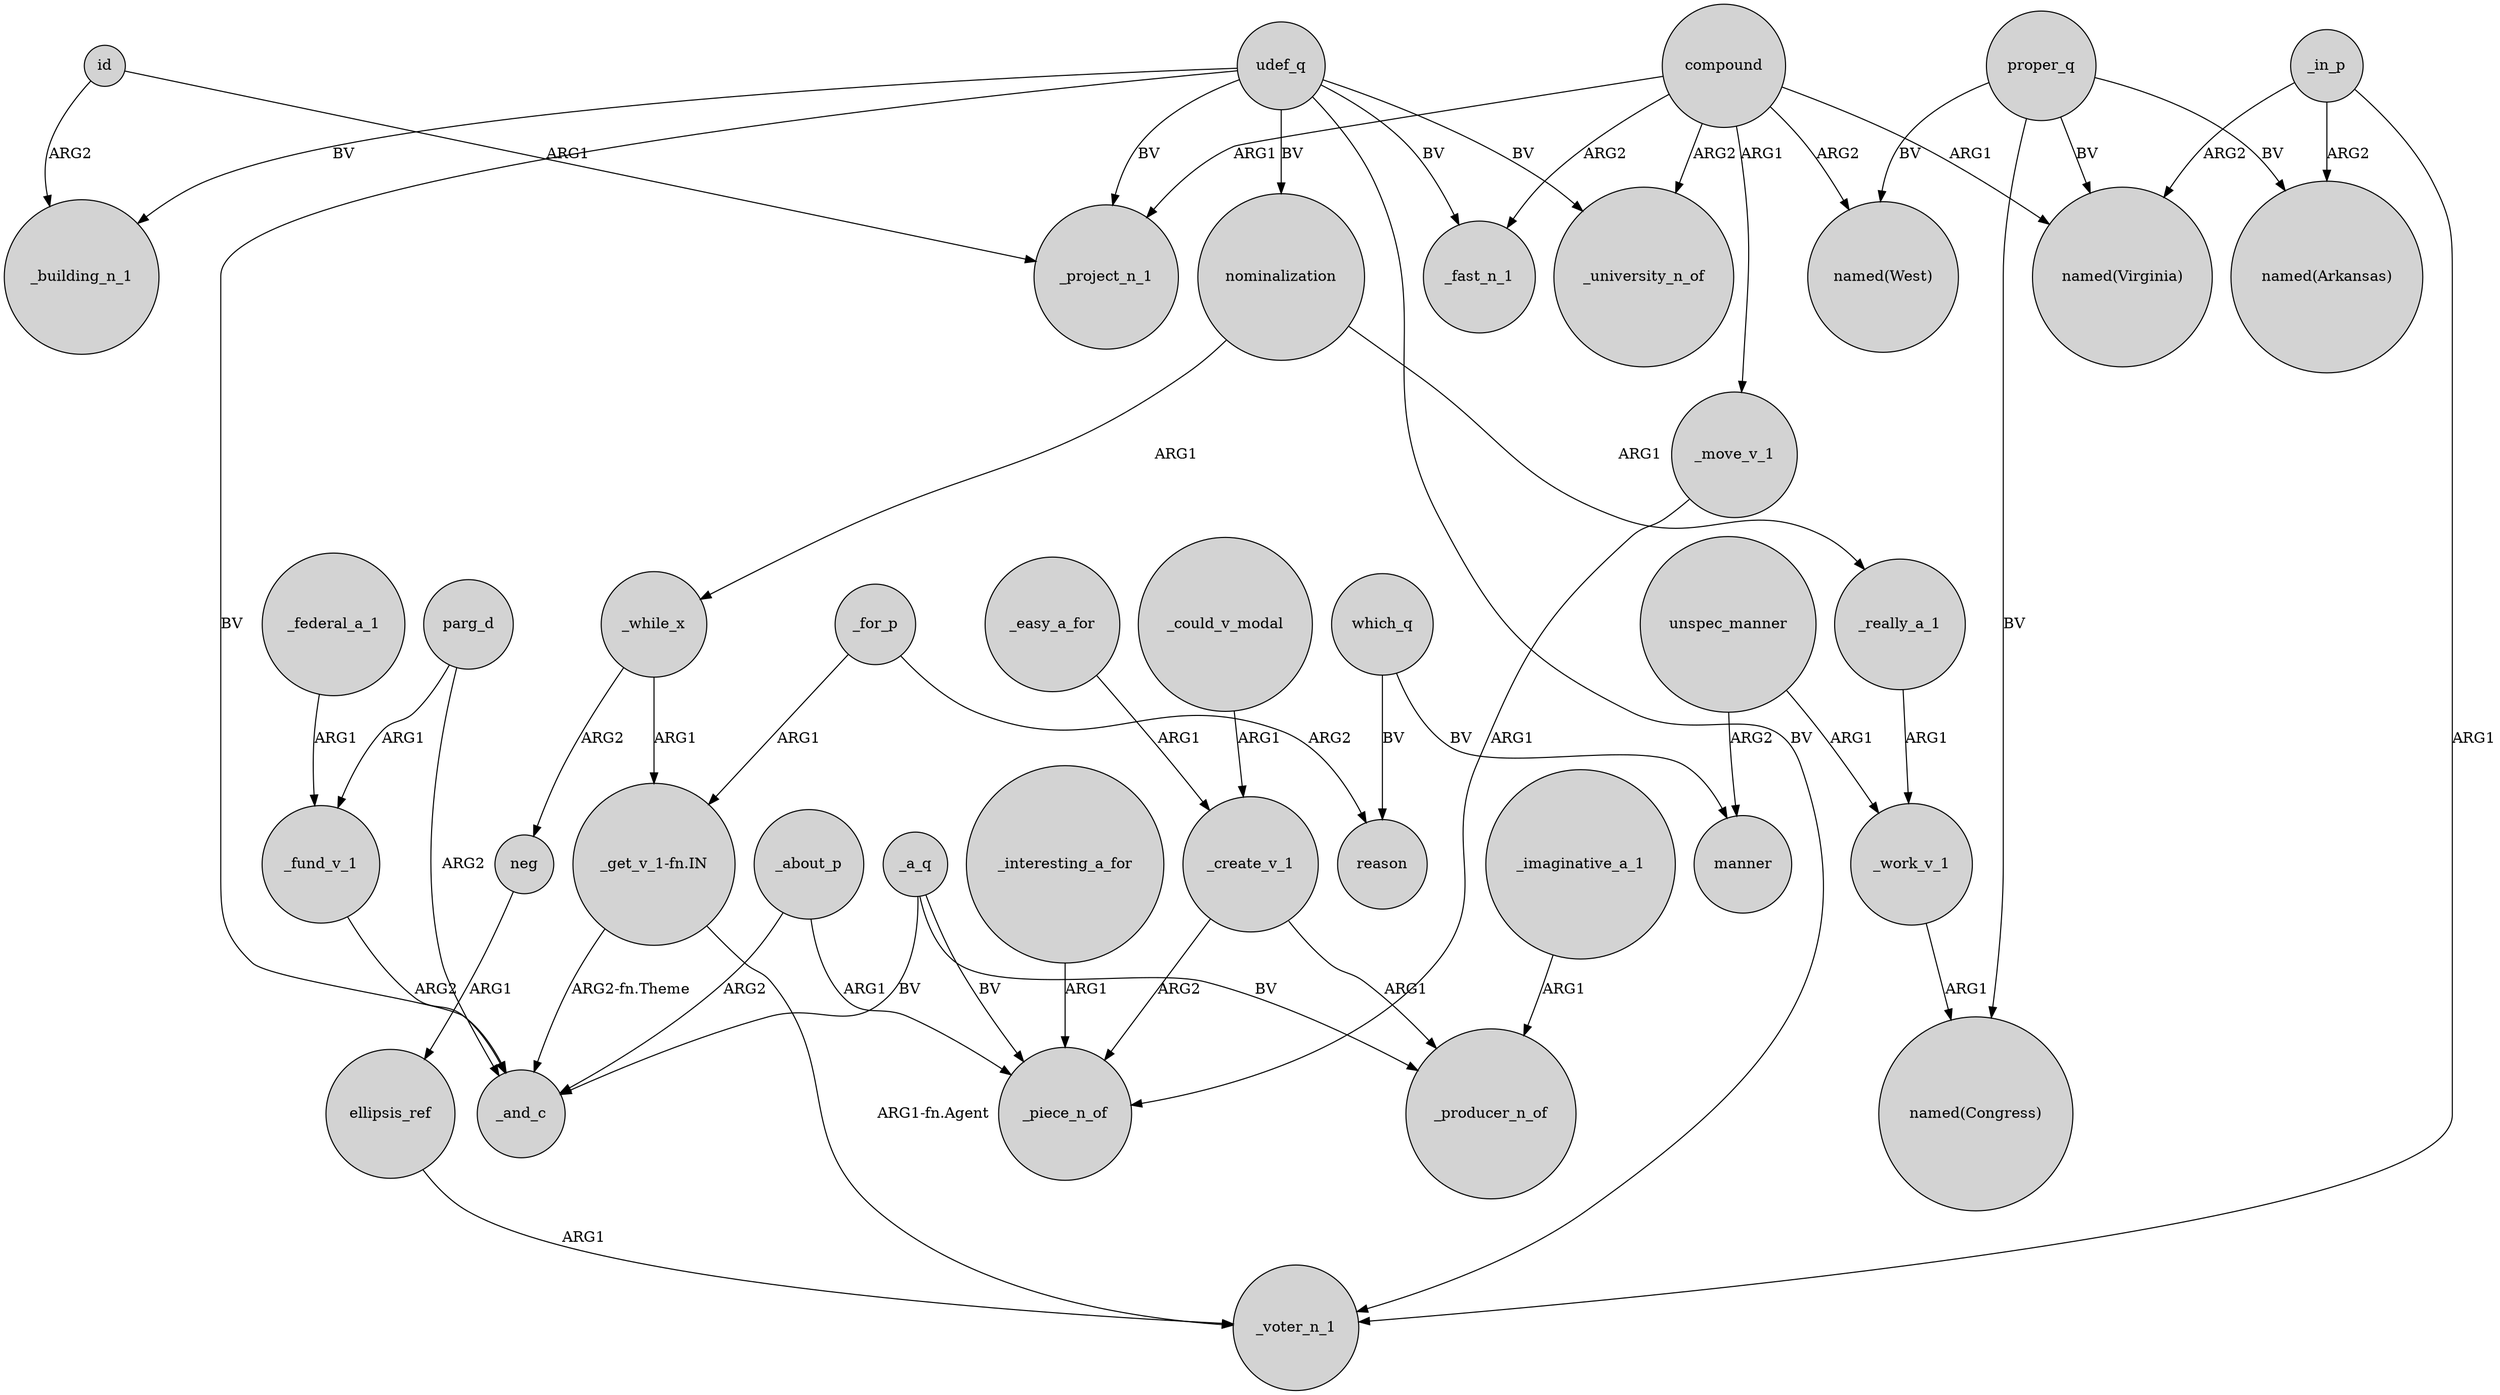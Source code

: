 digraph {
	node [shape=circle style=filled]
	compound -> _fast_n_1 [label=ARG2]
	compound -> "named(West)" [label=ARG2]
	compound -> _project_n_1 [label=ARG1]
	udef_q -> _building_n_1 [label=BV]
	unspec_manner -> _work_v_1 [label=ARG1]
	id -> _project_n_1 [label=ARG1]
	compound -> "named(Virginia)" [label=ARG1]
	udef_q -> _project_n_1 [label=BV]
	proper_q -> "named(Virginia)" [label=BV]
	_for_p -> reason [label=ARG2]
	_interesting_a_for -> _piece_n_of [label=ARG1]
	_move_v_1 -> _piece_n_of [label=ARG1]
	_for_p -> "_get_v_1-fn.IN" [label=ARG1]
	proper_q -> "named(West)" [label=BV]
	which_q -> manner [label=BV]
	_while_x -> "_get_v_1-fn.IN" [label=ARG1]
	nominalization -> _really_a_1 [label=ARG1]
	udef_q -> _university_n_of [label=BV]
	proper_q -> "named(Congress)" [label=BV]
	_work_v_1 -> "named(Congress)" [label=ARG1]
	parg_d -> _and_c [label=ARG2]
	_fund_v_1 -> _and_c [label=ARG2]
	id -> _building_n_1 [label=ARG2]
	_about_p -> _and_c [label=ARG2]
	_a_q -> _producer_n_of [label=BV]
	_really_a_1 -> _work_v_1 [label=ARG1]
	compound -> _move_v_1 [label=ARG1]
	nominalization -> _while_x [label=ARG1]
	which_q -> reason [label=BV]
	"_get_v_1-fn.IN" -> _voter_n_1 [label="ARG1-fn.Agent"]
	_federal_a_1 -> _fund_v_1 [label=ARG1]
	ellipsis_ref -> _voter_n_1 [label=ARG1]
	neg -> ellipsis_ref [label=ARG1]
	_could_v_modal -> _create_v_1 [label=ARG1]
	_in_p -> _voter_n_1 [label=ARG1]
	compound -> _university_n_of [label=ARG2]
	_imaginative_a_1 -> _producer_n_of [label=ARG1]
	_create_v_1 -> _producer_n_of [label=ARG1]
	_a_q -> _and_c [label=BV]
	_in_p -> "named(Arkansas)" [label=ARG2]
	udef_q -> _voter_n_1 [label=BV]
	udef_q -> nominalization [label=BV]
	udef_q -> _fast_n_1 [label=BV]
	_create_v_1 -> _piece_n_of [label=ARG2]
	_in_p -> "named(Virginia)" [label=ARG2]
	_easy_a_for -> _create_v_1 [label=ARG1]
	_a_q -> _piece_n_of [label=BV]
	"_get_v_1-fn.IN" -> _and_c [label="ARG2-fn.Theme"]
	parg_d -> _fund_v_1 [label=ARG1]
	_while_x -> neg [label=ARG2]
	_about_p -> _piece_n_of [label=ARG1]
	udef_q -> _and_c [label=BV]
	unspec_manner -> manner [label=ARG2]
	proper_q -> "named(Arkansas)" [label=BV]
}
